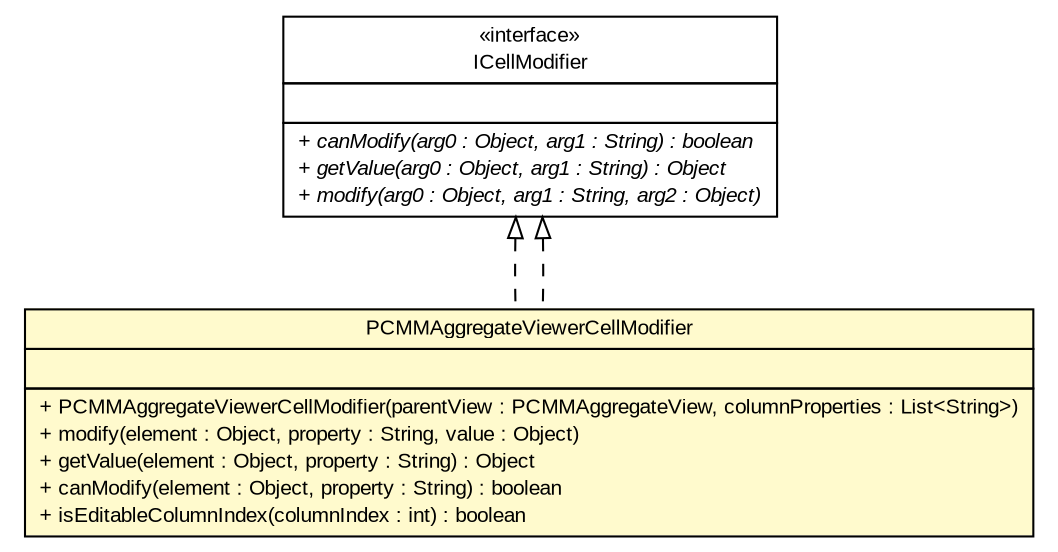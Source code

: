 #!/usr/local/bin/dot
#
# Class diagram 
# Generated by UMLGraph version R5_6-24-gf6e263 (http://www.umlgraph.org/)
#

digraph G {
	edge [fontname="arial",fontsize=10,labelfontname="arial",labelfontsize=10];
	node [fontname="arial",fontsize=10,shape=plaintext];
	nodesep=0.25;
	ranksep=0.5;
	// gov.sandia.cf.parts.ui.pcmm.editors.PCMMAggregateViewerCellModifier
	c249270 [label=<<table title="gov.sandia.cf.parts.ui.pcmm.editors.PCMMAggregateViewerCellModifier" border="0" cellborder="1" cellspacing="0" cellpadding="2" port="p" bgcolor="lemonChiffon" href="./PCMMAggregateViewerCellModifier.html">
		<tr><td><table border="0" cellspacing="0" cellpadding="1">
<tr><td align="center" balign="center"> PCMMAggregateViewerCellModifier </td></tr>
		</table></td></tr>
		<tr><td><table border="0" cellspacing="0" cellpadding="1">
<tr><td align="left" balign="left">  </td></tr>
		</table></td></tr>
		<tr><td><table border="0" cellspacing="0" cellpadding="1">
<tr><td align="left" balign="left"> + PCMMAggregateViewerCellModifier(parentView : PCMMAggregateView, columnProperties : List&lt;String&gt;) </td></tr>
<tr><td align="left" balign="left"> + modify(element : Object, property : String, value : Object) </td></tr>
<tr><td align="left" balign="left"> + getValue(element : Object, property : String) : Object </td></tr>
<tr><td align="left" balign="left"> + canModify(element : Object, property : String) : boolean </td></tr>
<tr><td align="left" balign="left"> + isEditableColumnIndex(columnIndex : int) : boolean </td></tr>
		</table></td></tr>
		</table>>, URL="./PCMMAggregateViewerCellModifier.html", fontname="arial", fontcolor="black", fontsize=10.0];
	//gov.sandia.cf.parts.ui.pcmm.editors.PCMMAggregateViewerCellModifier implements org.eclipse.jface.viewers.ICellModifier
	c249459:p -> c249270:p [dir=back,arrowtail=empty,style=dashed];
	//gov.sandia.cf.parts.ui.pcmm.editors.PCMMAggregateViewerCellModifier implements org.eclipse.jface.viewers.ICellModifier
	c249459:p -> c249270:p [dir=back,arrowtail=empty,style=dashed];
	// org.eclipse.jface.viewers.ICellModifier
	c249459 [label=<<table title="org.eclipse.jface.viewers.ICellModifier" border="0" cellborder="1" cellspacing="0" cellpadding="2" port="p" href="http://java.sun.com/j2se/1.4.2/docs/api/org/eclipse/jface/viewers/ICellModifier.html">
		<tr><td><table border="0" cellspacing="0" cellpadding="1">
<tr><td align="center" balign="center"> &#171;interface&#187; </td></tr>
<tr><td align="center" balign="center"> ICellModifier </td></tr>
		</table></td></tr>
		<tr><td><table border="0" cellspacing="0" cellpadding="1">
<tr><td align="left" balign="left">  </td></tr>
		</table></td></tr>
		<tr><td><table border="0" cellspacing="0" cellpadding="1">
<tr><td align="left" balign="left"><font face="arial italic" point-size="10.0"> + canModify(arg0 : Object, arg1 : String) : boolean </font></td></tr>
<tr><td align="left" balign="left"><font face="arial italic" point-size="10.0"> + getValue(arg0 : Object, arg1 : String) : Object </font></td></tr>
<tr><td align="left" balign="left"><font face="arial italic" point-size="10.0"> + modify(arg0 : Object, arg1 : String, arg2 : Object) </font></td></tr>
		</table></td></tr>
		</table>>, URL="http://java.sun.com/j2se/1.4.2/docs/api/org/eclipse/jface/viewers/ICellModifier.html", fontname="arial", fontcolor="black", fontsize=10.0];
}

